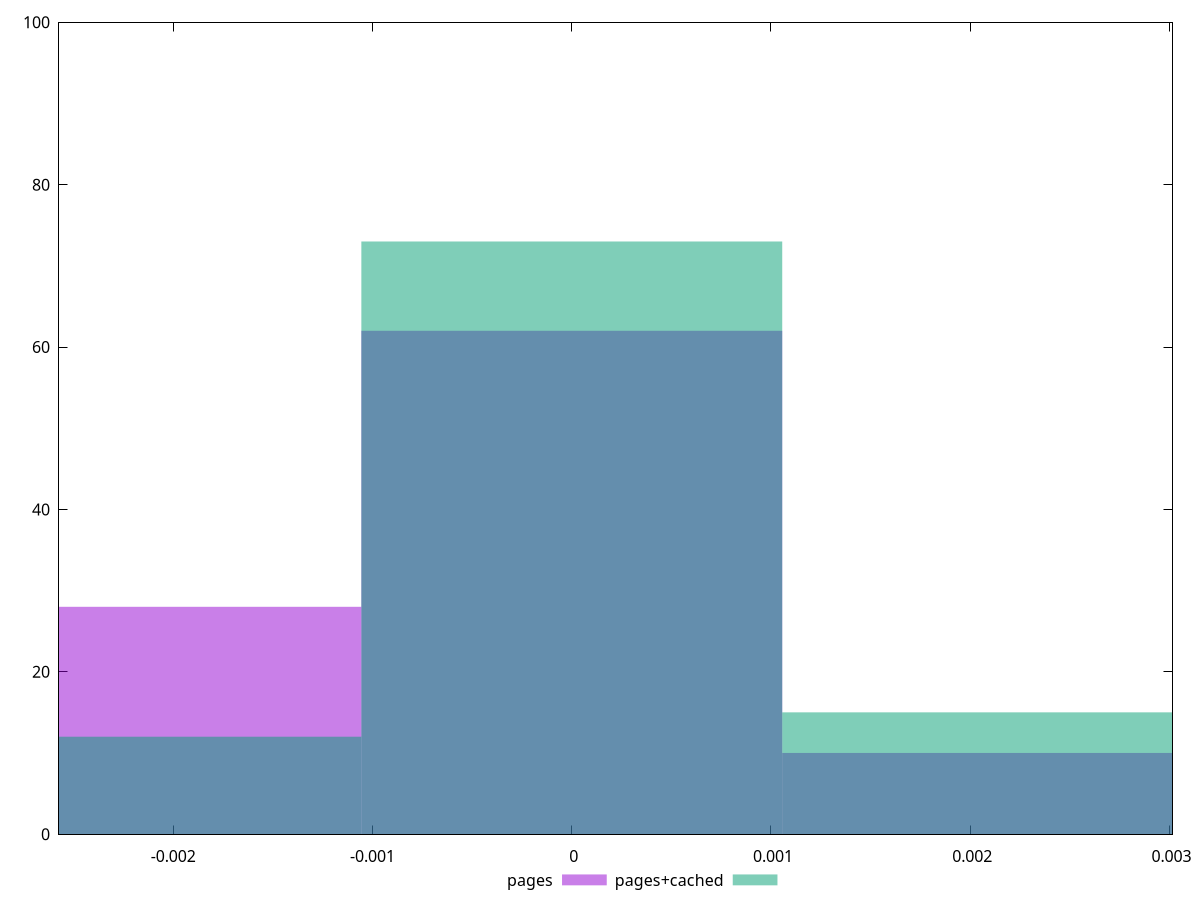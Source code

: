reset

$pages <<EOF
0 62
-0.0021127195435234397 28
0.0021127195435234397 10
EOF

$pagesCached <<EOF
0 73
0.0021127195435234397 15
-0.0021127195435234397 12
EOF

set key outside below
set boxwidth 0.0021127195435234397
set xrange [-0.0025741208050773018:0.003015429375235656]
set yrange [0:100]
set trange [0:100]
set style fill transparent solid 0.5 noborder
set terminal svg size 640, 500 enhanced background rgb 'white'
set output "report_00026_2021-02-22T21:38:55.199Z/meta/pScore-difference/comparison/histogram/0_vs_1.svg"

plot $pages title "pages" with boxes, \
     $pagesCached title "pages+cached" with boxes

reset
